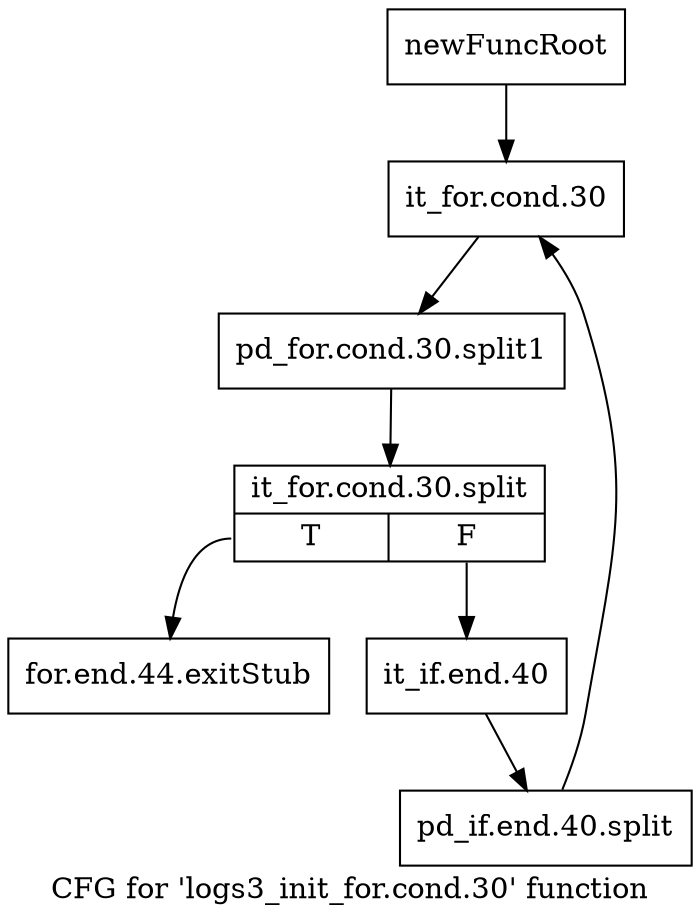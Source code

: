 digraph "CFG for 'logs3_init_for.cond.30' function" {
	label="CFG for 'logs3_init_for.cond.30' function";

	Node0x12c4760 [shape=record,label="{newFuncRoot}"];
	Node0x12c4760 -> Node0x12c4bb0;
	Node0x12c4b60 [shape=record,label="{for.end.44.exitStub}"];
	Node0x12c4bb0 [shape=record,label="{it_for.cond.30}"];
	Node0x12c4bb0 -> Node0x1670e90;
	Node0x1670e90 [shape=record,label="{pd_for.cond.30.split1}"];
	Node0x1670e90 -> Node0x14d8370;
	Node0x14d8370 [shape=record,label="{it_for.cond.30.split|{<s0>T|<s1>F}}"];
	Node0x14d8370:s0 -> Node0x12c4b60;
	Node0x14d8370:s1 -> Node0x12c4c00;
	Node0x12c4c00 [shape=record,label="{it_if.end.40}"];
	Node0x12c4c00 -> Node0x1545620;
	Node0x1545620 [shape=record,label="{pd_if.end.40.split}"];
	Node0x1545620 -> Node0x12c4bb0;
}
